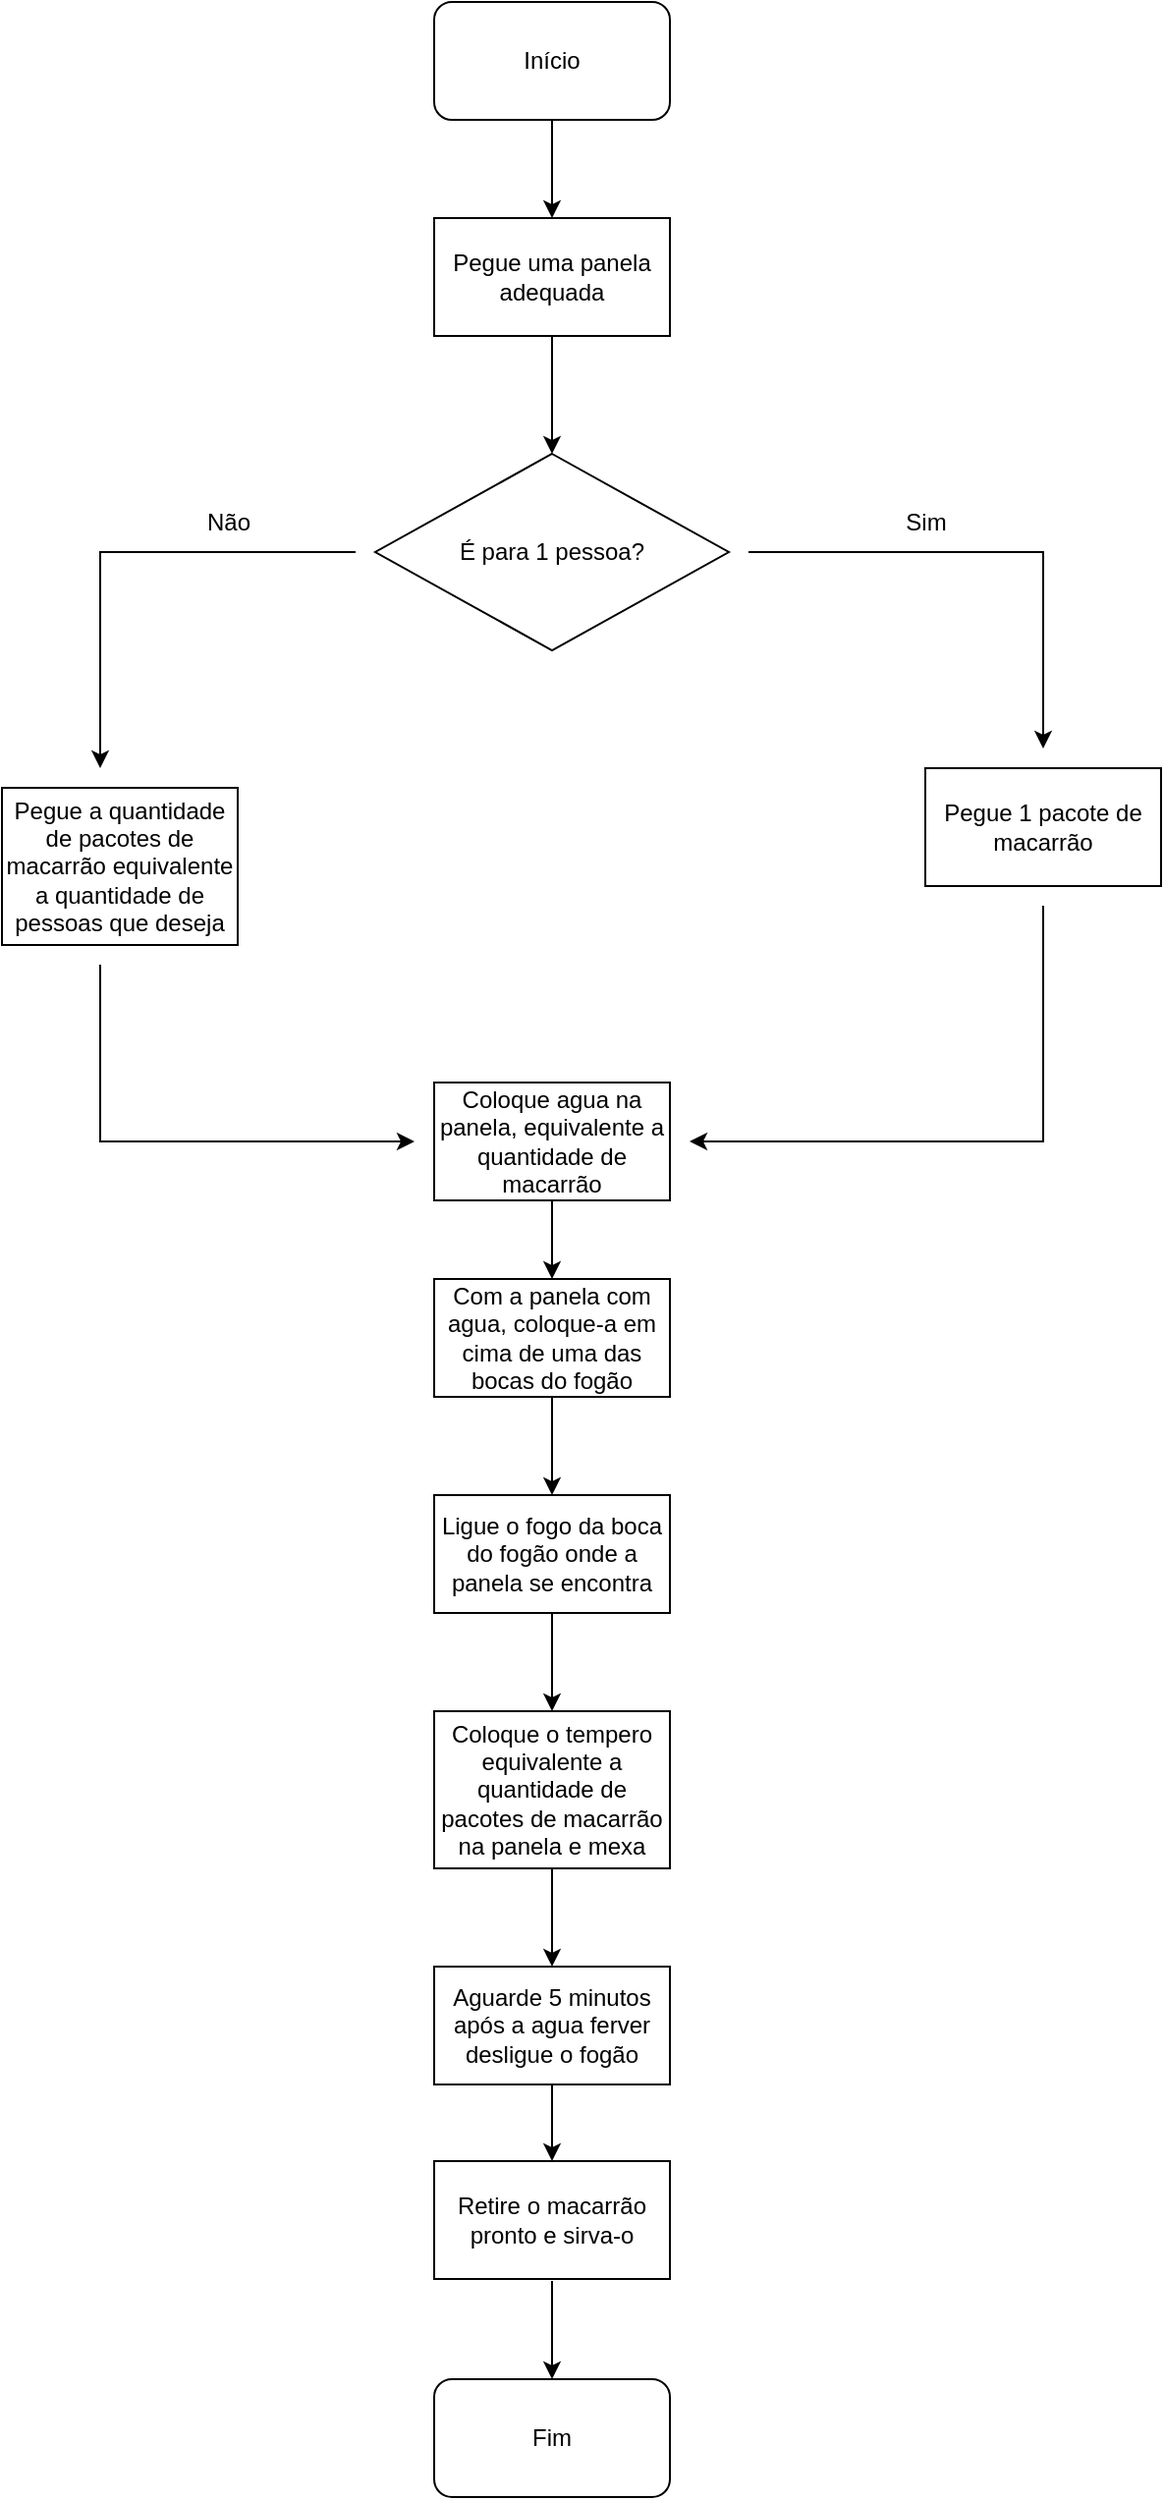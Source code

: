 <mxfile version="21.6.5" type="github">
  <diagram name="Página-1" id="Hfn5TFAqulWe2UTUbRwc">
    <mxGraphModel dx="874" dy="522" grid="1" gridSize="10" guides="1" tooltips="1" connect="1" arrows="1" fold="1" page="1" pageScale="1" pageWidth="827" pageHeight="1169" math="0" shadow="0">
      <root>
        <mxCell id="0" />
        <mxCell id="1" parent="0" />
        <mxCell id="YJsUsRHStp0eWO6FVPdH-1" value="Início" style="rounded=1;whiteSpace=wrap;html=1;" vertex="1" parent="1">
          <mxGeometry x="330" y="70" width="120" height="60" as="geometry" />
        </mxCell>
        <mxCell id="YJsUsRHStp0eWO6FVPdH-3" value="" style="endArrow=classic;html=1;rounded=0;exitX=0.5;exitY=1;exitDx=0;exitDy=0;entryX=0.5;entryY=0;entryDx=0;entryDy=0;" edge="1" parent="1" source="YJsUsRHStp0eWO6FVPdH-1">
          <mxGeometry width="50" height="50" relative="1" as="geometry">
            <mxPoint x="290" y="200" as="sourcePoint" />
            <mxPoint x="390" y="180" as="targetPoint" />
          </mxGeometry>
        </mxCell>
        <mxCell id="YJsUsRHStp0eWO6FVPdH-4" value="Pegue uma panela adequada" style="rounded=0;whiteSpace=wrap;html=1;" vertex="1" parent="1">
          <mxGeometry x="330" y="180" width="120" height="60" as="geometry" />
        </mxCell>
        <mxCell id="YJsUsRHStp0eWO6FVPdH-5" value="Coloque agua na panela, equivalente a quantidade de macarrão" style="rounded=0;whiteSpace=wrap;html=1;" vertex="1" parent="1">
          <mxGeometry x="330" y="620" width="120" height="60" as="geometry" />
        </mxCell>
        <mxCell id="YJsUsRHStp0eWO6FVPdH-6" value="" style="endArrow=classic;html=1;rounded=0;exitX=0.5;exitY=1;exitDx=0;exitDy=0;" edge="1" parent="1" source="YJsUsRHStp0eWO6FVPdH-4">
          <mxGeometry width="50" height="50" relative="1" as="geometry">
            <mxPoint x="380" y="540" as="sourcePoint" />
            <mxPoint x="390" y="300" as="targetPoint" />
          </mxGeometry>
        </mxCell>
        <mxCell id="YJsUsRHStp0eWO6FVPdH-7" value="Com a panela com agua, coloque-a em cima de uma das bocas do fogão" style="rounded=0;whiteSpace=wrap;html=1;" vertex="1" parent="1">
          <mxGeometry x="330" y="720" width="120" height="60" as="geometry" />
        </mxCell>
        <mxCell id="YJsUsRHStp0eWO6FVPdH-8" value="" style="endArrow=classic;html=1;rounded=0;exitX=0.5;exitY=1;exitDx=0;exitDy=0;entryX=0.5;entryY=0;entryDx=0;entryDy=0;" edge="1" parent="1" source="YJsUsRHStp0eWO6FVPdH-5" target="YJsUsRHStp0eWO6FVPdH-7">
          <mxGeometry width="50" height="50" relative="1" as="geometry">
            <mxPoint x="380" y="730" as="sourcePoint" />
            <mxPoint x="430" y="680" as="targetPoint" />
          </mxGeometry>
        </mxCell>
        <mxCell id="YJsUsRHStp0eWO6FVPdH-9" value="Ligue o fogo da boca do fogão onde a panela se encontra" style="rounded=0;whiteSpace=wrap;html=1;" vertex="1" parent="1">
          <mxGeometry x="330" y="830" width="120" height="60" as="geometry" />
        </mxCell>
        <mxCell id="YJsUsRHStp0eWO6FVPdH-10" value="" style="endArrow=classic;html=1;rounded=0;entryX=0.5;entryY=0;entryDx=0;entryDy=0;" edge="1" parent="1" source="YJsUsRHStp0eWO6FVPdH-7" target="YJsUsRHStp0eWO6FVPdH-9">
          <mxGeometry width="50" height="50" relative="1" as="geometry">
            <mxPoint x="450" y="800" as="sourcePoint" />
            <mxPoint x="490" y="750" as="targetPoint" />
          </mxGeometry>
        </mxCell>
        <mxCell id="YJsUsRHStp0eWO6FVPdH-18" value="É para 1 pessoa?" style="rhombus;whiteSpace=wrap;html=1;" vertex="1" parent="1">
          <mxGeometry x="300" y="300" width="180" height="100" as="geometry" />
        </mxCell>
        <mxCell id="YJsUsRHStp0eWO6FVPdH-19" value="Sim" style="text;html=1;align=center;verticalAlign=middle;resizable=0;points=[];autosize=1;strokeColor=none;fillColor=none;" vertex="1" parent="1">
          <mxGeometry x="560" y="320" width="40" height="30" as="geometry" />
        </mxCell>
        <mxCell id="YJsUsRHStp0eWO6FVPdH-20" value="Não" style="text;html=1;align=center;verticalAlign=middle;resizable=0;points=[];autosize=1;strokeColor=none;fillColor=none;" vertex="1" parent="1">
          <mxGeometry x="200" y="320" width="50" height="30" as="geometry" />
        </mxCell>
        <mxCell id="YJsUsRHStp0eWO6FVPdH-21" value="" style="endArrow=classic;html=1;rounded=0;" edge="1" parent="1">
          <mxGeometry width="50" height="50" relative="1" as="geometry">
            <mxPoint x="290" y="350" as="sourcePoint" />
            <mxPoint x="160" y="460" as="targetPoint" />
            <Array as="points">
              <mxPoint x="160" y="350" />
            </Array>
          </mxGeometry>
        </mxCell>
        <mxCell id="YJsUsRHStp0eWO6FVPdH-22" value="" style="endArrow=classic;html=1;rounded=0;" edge="1" parent="1">
          <mxGeometry width="50" height="50" relative="1" as="geometry">
            <mxPoint x="490" y="350" as="sourcePoint" />
            <mxPoint x="640" y="450" as="targetPoint" />
            <Array as="points">
              <mxPoint x="640" y="350" />
              <mxPoint x="640" y="400" />
            </Array>
          </mxGeometry>
        </mxCell>
        <mxCell id="YJsUsRHStp0eWO6FVPdH-23" value="Pegue a quantidade de pacotes de macarrão equivalente a quantidade de pessoas que deseja" style="rounded=0;whiteSpace=wrap;html=1;" vertex="1" parent="1">
          <mxGeometry x="110" y="470" width="120" height="80" as="geometry" />
        </mxCell>
        <mxCell id="YJsUsRHStp0eWO6FVPdH-25" value="Pegue 1 pacote de macarrão" style="rounded=0;whiteSpace=wrap;html=1;" vertex="1" parent="1">
          <mxGeometry x="580" y="460" width="120" height="60" as="geometry" />
        </mxCell>
        <mxCell id="YJsUsRHStp0eWO6FVPdH-26" value="" style="endArrow=classic;html=1;rounded=0;" edge="1" parent="1">
          <mxGeometry width="50" height="50" relative="1" as="geometry">
            <mxPoint x="160" y="560" as="sourcePoint" />
            <mxPoint x="320" y="650" as="targetPoint" />
            <Array as="points">
              <mxPoint x="160" y="650" />
            </Array>
          </mxGeometry>
        </mxCell>
        <mxCell id="YJsUsRHStp0eWO6FVPdH-28" value="" style="endArrow=classic;html=1;rounded=0;" edge="1" parent="1">
          <mxGeometry width="50" height="50" relative="1" as="geometry">
            <mxPoint x="640" y="530" as="sourcePoint" />
            <mxPoint x="460" y="650" as="targetPoint" />
            <Array as="points">
              <mxPoint x="640" y="590" />
              <mxPoint x="640" y="650" />
            </Array>
          </mxGeometry>
        </mxCell>
        <mxCell id="YJsUsRHStp0eWO6FVPdH-29" value="Coloque o tempero equivalente a quantidade de pacotes de macarrão na panela e mexa" style="rounded=0;whiteSpace=wrap;html=1;" vertex="1" parent="1">
          <mxGeometry x="330" y="940" width="120" height="80" as="geometry" />
        </mxCell>
        <mxCell id="YJsUsRHStp0eWO6FVPdH-30" value="" style="endArrow=classic;html=1;rounded=0;exitX=0.5;exitY=1;exitDx=0;exitDy=0;entryX=0.5;entryY=0;entryDx=0;entryDy=0;" edge="1" parent="1" source="YJsUsRHStp0eWO6FVPdH-9" target="YJsUsRHStp0eWO6FVPdH-29">
          <mxGeometry width="50" height="50" relative="1" as="geometry">
            <mxPoint x="380" y="950" as="sourcePoint" />
            <mxPoint x="390" y="930" as="targetPoint" />
          </mxGeometry>
        </mxCell>
        <mxCell id="YJsUsRHStp0eWO6FVPdH-31" value="Aguarde 5 minutos após a agua ferver desligue o fogão" style="rounded=0;whiteSpace=wrap;html=1;" vertex="1" parent="1">
          <mxGeometry x="330" y="1070" width="120" height="60" as="geometry" />
        </mxCell>
        <mxCell id="YJsUsRHStp0eWO6FVPdH-32" value="" style="endArrow=classic;html=1;rounded=0;exitX=0.5;exitY=1;exitDx=0;exitDy=0;entryX=0.5;entryY=0;entryDx=0;entryDy=0;" edge="1" parent="1" source="YJsUsRHStp0eWO6FVPdH-29" target="YJsUsRHStp0eWO6FVPdH-31">
          <mxGeometry width="50" height="50" relative="1" as="geometry">
            <mxPoint x="390" y="1070" as="sourcePoint" />
            <mxPoint x="440" y="1020" as="targetPoint" />
          </mxGeometry>
        </mxCell>
        <mxCell id="YJsUsRHStp0eWO6FVPdH-33" value="Retire o macarrão pronto e sirva-o" style="rounded=0;whiteSpace=wrap;html=1;" vertex="1" parent="1">
          <mxGeometry x="330" y="1169" width="120" height="60" as="geometry" />
        </mxCell>
        <mxCell id="YJsUsRHStp0eWO6FVPdH-34" value="" style="endArrow=classic;html=1;rounded=0;exitX=0.5;exitY=1;exitDx=0;exitDy=0;entryX=0.5;entryY=0;entryDx=0;entryDy=0;" edge="1" parent="1" source="YJsUsRHStp0eWO6FVPdH-31" target="YJsUsRHStp0eWO6FVPdH-33">
          <mxGeometry width="50" height="50" relative="1" as="geometry">
            <mxPoint x="380" y="1190" as="sourcePoint" />
            <mxPoint x="430" y="1140" as="targetPoint" />
          </mxGeometry>
        </mxCell>
        <mxCell id="YJsUsRHStp0eWO6FVPdH-35" value="Fim" style="rounded=1;whiteSpace=wrap;html=1;" vertex="1" parent="1">
          <mxGeometry x="330" y="1280" width="120" height="60" as="geometry" />
        </mxCell>
        <mxCell id="YJsUsRHStp0eWO6FVPdH-36" value="" style="endArrow=classic;html=1;rounded=0;entryX=0.5;entryY=0;entryDx=0;entryDy=0;" edge="1" parent="1" target="YJsUsRHStp0eWO6FVPdH-35">
          <mxGeometry width="50" height="50" relative="1" as="geometry">
            <mxPoint x="390" y="1230" as="sourcePoint" />
            <mxPoint x="430" y="1240" as="targetPoint" />
          </mxGeometry>
        </mxCell>
      </root>
    </mxGraphModel>
  </diagram>
</mxfile>
